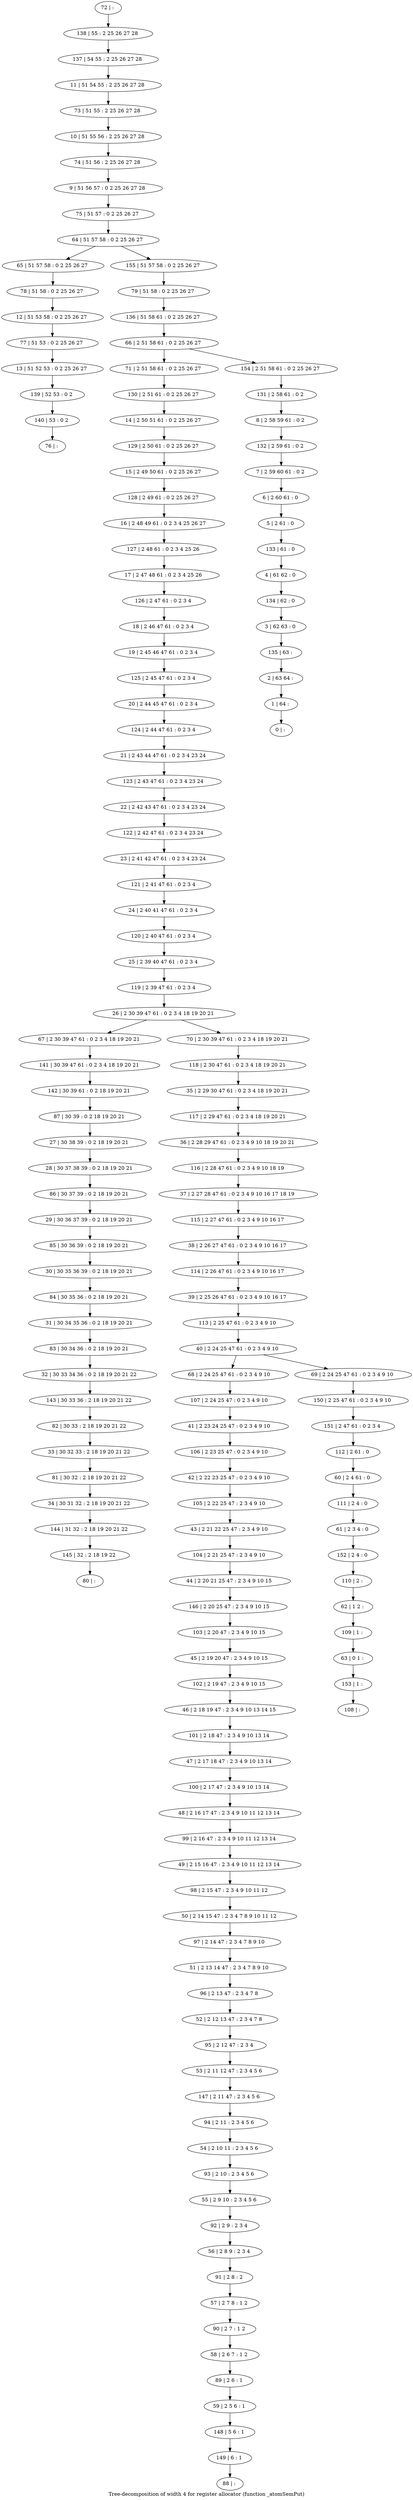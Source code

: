digraph G {
graph [label="Tree-decomposition of width 4 for register allocator (function _atomSemPut)"]
0[label="0 | : "];
1[label="1 | 64 : "];
2[label="2 | 63 64 : "];
3[label="3 | 62 63 : 0 "];
4[label="4 | 61 62 : 0 "];
5[label="5 | 2 61 : 0 "];
6[label="6 | 2 60 61 : 0 "];
7[label="7 | 2 59 60 61 : 0 2 "];
8[label="8 | 2 58 59 61 : 0 2 "];
9[label="9 | 51 56 57 : 0 2 25 26 27 28 "];
10[label="10 | 51 55 56 : 2 25 26 27 28 "];
11[label="11 | 51 54 55 : 2 25 26 27 28 "];
12[label="12 | 51 53 58 : 0 2 25 26 27 "];
13[label="13 | 51 52 53 : 0 2 25 26 27 "];
14[label="14 | 2 50 51 61 : 0 2 25 26 27 "];
15[label="15 | 2 49 50 61 : 0 2 25 26 27 "];
16[label="16 | 2 48 49 61 : 0 2 3 4 25 26 27 "];
17[label="17 | 2 47 48 61 : 0 2 3 4 25 26 "];
18[label="18 | 2 46 47 61 : 0 2 3 4 "];
19[label="19 | 2 45 46 47 61 : 0 2 3 4 "];
20[label="20 | 2 44 45 47 61 : 0 2 3 4 "];
21[label="21 | 2 43 44 47 61 : 0 2 3 4 23 24 "];
22[label="22 | 2 42 43 47 61 : 0 2 3 4 23 24 "];
23[label="23 | 2 41 42 47 61 : 0 2 3 4 23 24 "];
24[label="24 | 2 40 41 47 61 : 0 2 3 4 "];
25[label="25 | 2 39 40 47 61 : 0 2 3 4 "];
26[label="26 | 2 30 39 47 61 : 0 2 3 4 18 19 20 21 "];
27[label="27 | 30 38 39 : 0 2 18 19 20 21 "];
28[label="28 | 30 37 38 39 : 0 2 18 19 20 21 "];
29[label="29 | 30 36 37 39 : 0 2 18 19 20 21 "];
30[label="30 | 30 35 36 39 : 0 2 18 19 20 21 "];
31[label="31 | 30 34 35 36 : 0 2 18 19 20 21 "];
32[label="32 | 30 33 34 36 : 0 2 18 19 20 21 22 "];
33[label="33 | 30 32 33 : 2 18 19 20 21 22 "];
34[label="34 | 30 31 32 : 2 18 19 20 21 22 "];
35[label="35 | 2 29 30 47 61 : 0 2 3 4 18 19 20 21 "];
36[label="36 | 2 28 29 47 61 : 0 2 3 4 9 10 18 19 20 21 "];
37[label="37 | 2 27 28 47 61 : 0 2 3 4 9 10 16 17 18 19 "];
38[label="38 | 2 26 27 47 61 : 0 2 3 4 9 10 16 17 "];
39[label="39 | 2 25 26 47 61 : 0 2 3 4 9 10 16 17 "];
40[label="40 | 2 24 25 47 61 : 0 2 3 4 9 10 "];
41[label="41 | 2 23 24 25 47 : 0 2 3 4 9 10 "];
42[label="42 | 2 22 23 25 47 : 0 2 3 4 9 10 "];
43[label="43 | 2 21 22 25 47 : 2 3 4 9 10 "];
44[label="44 | 2 20 21 25 47 : 2 3 4 9 10 15 "];
45[label="45 | 2 19 20 47 : 2 3 4 9 10 15 "];
46[label="46 | 2 18 19 47 : 2 3 4 9 10 13 14 15 "];
47[label="47 | 2 17 18 47 : 2 3 4 9 10 13 14 "];
48[label="48 | 2 16 17 47 : 2 3 4 9 10 11 12 13 14 "];
49[label="49 | 2 15 16 47 : 2 3 4 9 10 11 12 13 14 "];
50[label="50 | 2 14 15 47 : 2 3 4 7 8 9 10 11 12 "];
51[label="51 | 2 13 14 47 : 2 3 4 7 8 9 10 "];
52[label="52 | 2 12 13 47 : 2 3 4 7 8 "];
53[label="53 | 2 11 12 47 : 2 3 4 5 6 "];
54[label="54 | 2 10 11 : 2 3 4 5 6 "];
55[label="55 | 2 9 10 : 2 3 4 5 6 "];
56[label="56 | 2 8 9 : 2 3 4 "];
57[label="57 | 2 7 8 : 1 2 "];
58[label="58 | 2 6 7 : 1 2 "];
59[label="59 | 2 5 6 : 1 "];
60[label="60 | 2 4 61 : 0 "];
61[label="61 | 2 3 4 : 0 "];
62[label="62 | 1 2 : "];
63[label="63 | 0 1 : "];
64[label="64 | 51 57 58 : 0 2 25 26 27 "];
65[label="65 | 51 57 58 : 0 2 25 26 27 "];
66[label="66 | 2 51 58 61 : 0 2 25 26 27 "];
67[label="67 | 2 30 39 47 61 : 0 2 3 4 18 19 20 21 "];
68[label="68 | 2 24 25 47 61 : 0 2 3 4 9 10 "];
69[label="69 | 2 24 25 47 61 : 0 2 3 4 9 10 "];
70[label="70 | 2 30 39 47 61 : 0 2 3 4 18 19 20 21 "];
71[label="71 | 2 51 58 61 : 0 2 25 26 27 "];
72[label="72 | : "];
73[label="73 | 51 55 : 2 25 26 27 28 "];
74[label="74 | 51 56 : 2 25 26 27 28 "];
75[label="75 | 51 57 : 0 2 25 26 27 "];
76[label="76 | : "];
77[label="77 | 51 53 : 0 2 25 26 27 "];
78[label="78 | 51 58 : 0 2 25 26 27 "];
79[label="79 | 51 58 : 0 2 25 26 27 "];
80[label="80 | : "];
81[label="81 | 30 32 : 2 18 19 20 21 22 "];
82[label="82 | 30 33 : 2 18 19 20 21 22 "];
83[label="83 | 30 34 36 : 0 2 18 19 20 21 "];
84[label="84 | 30 35 36 : 0 2 18 19 20 21 "];
85[label="85 | 30 36 39 : 0 2 18 19 20 21 "];
86[label="86 | 30 37 39 : 0 2 18 19 20 21 "];
87[label="87 | 30 39 : 0 2 18 19 20 21 "];
88[label="88 | : "];
89[label="89 | 2 6 : 1 "];
90[label="90 | 2 7 : 1 2 "];
91[label="91 | 2 8 : 2 "];
92[label="92 | 2 9 : 2 3 4 "];
93[label="93 | 2 10 : 2 3 4 5 6 "];
94[label="94 | 2 11 : 2 3 4 5 6 "];
95[label="95 | 2 12 47 : 2 3 4 "];
96[label="96 | 2 13 47 : 2 3 4 7 8 "];
97[label="97 | 2 14 47 : 2 3 4 7 8 9 10 "];
98[label="98 | 2 15 47 : 2 3 4 9 10 11 12 "];
99[label="99 | 2 16 47 : 2 3 4 9 10 11 12 13 14 "];
100[label="100 | 2 17 47 : 2 3 4 9 10 13 14 "];
101[label="101 | 2 18 47 : 2 3 4 9 10 13 14 "];
102[label="102 | 2 19 47 : 2 3 4 9 10 15 "];
103[label="103 | 2 20 47 : 2 3 4 9 10 15 "];
104[label="104 | 2 21 25 47 : 2 3 4 9 10 "];
105[label="105 | 2 22 25 47 : 2 3 4 9 10 "];
106[label="106 | 2 23 25 47 : 0 2 3 4 9 10 "];
107[label="107 | 2 24 25 47 : 0 2 3 4 9 10 "];
108[label="108 | : "];
109[label="109 | 1 : "];
110[label="110 | 2 : "];
111[label="111 | 2 4 : 0 "];
112[label="112 | 2 61 : 0 "];
113[label="113 | 2 25 47 61 : 0 2 3 4 9 10 "];
114[label="114 | 2 26 47 61 : 0 2 3 4 9 10 16 17 "];
115[label="115 | 2 27 47 61 : 0 2 3 4 9 10 16 17 "];
116[label="116 | 2 28 47 61 : 0 2 3 4 9 10 18 19 "];
117[label="117 | 2 29 47 61 : 0 2 3 4 18 19 20 21 "];
118[label="118 | 2 30 47 61 : 0 2 3 4 18 19 20 21 "];
119[label="119 | 2 39 47 61 : 0 2 3 4 "];
120[label="120 | 2 40 47 61 : 0 2 3 4 "];
121[label="121 | 2 41 47 61 : 0 2 3 4 "];
122[label="122 | 2 42 47 61 : 0 2 3 4 23 24 "];
123[label="123 | 2 43 47 61 : 0 2 3 4 23 24 "];
124[label="124 | 2 44 47 61 : 0 2 3 4 "];
125[label="125 | 2 45 47 61 : 0 2 3 4 "];
126[label="126 | 2 47 61 : 0 2 3 4 "];
127[label="127 | 2 48 61 : 0 2 3 4 25 26 "];
128[label="128 | 2 49 61 : 0 2 25 26 27 "];
129[label="129 | 2 50 61 : 0 2 25 26 27 "];
130[label="130 | 2 51 61 : 0 2 25 26 27 "];
131[label="131 | 2 58 61 : 0 2 "];
132[label="132 | 2 59 61 : 0 2 "];
133[label="133 | 61 : 0 "];
134[label="134 | 62 : 0 "];
135[label="135 | 63 : "];
136[label="136 | 51 58 61 : 0 2 25 26 27 "];
137[label="137 | 54 55 : 2 25 26 27 28 "];
138[label="138 | 55 : 2 25 26 27 28 "];
139[label="139 | 52 53 : 0 2 "];
140[label="140 | 53 : 0 2 "];
141[label="141 | 30 39 47 61 : 0 2 3 4 18 19 20 21 "];
142[label="142 | 30 39 61 : 0 2 18 19 20 21 "];
143[label="143 | 30 33 36 : 2 18 19 20 21 22 "];
144[label="144 | 31 32 : 2 18 19 20 21 22 "];
145[label="145 | 32 : 2 18 19 22 "];
146[label="146 | 2 20 25 47 : 2 3 4 9 10 15 "];
147[label="147 | 2 11 47 : 2 3 4 5 6 "];
148[label="148 | 5 6 : 1 "];
149[label="149 | 6 : 1 "];
150[label="150 | 2 25 47 61 : 0 2 3 4 9 10 "];
151[label="151 | 2 47 61 : 0 2 3 4 "];
152[label="152 | 2 4 : 0 "];
153[label="153 | 1 : "];
154[label="154 | 2 51 58 61 : 0 2 25 26 27 "];
155[label="155 | 51 57 58 : 0 2 25 26 27 "];
18->19 ;
27->28 ;
26->67 ;
40->68 ;
40->69 ;
26->70 ;
77->13 ;
12->77 ;
78->12 ;
65->78 ;
81->34 ;
33->81 ;
82->33 ;
83->32 ;
31->83 ;
84->31 ;
30->84 ;
85->30 ;
29->85 ;
86->29 ;
28->86 ;
87->27 ;
89->59 ;
58->89 ;
90->58 ;
57->90 ;
91->57 ;
56->91 ;
92->56 ;
55->92 ;
93->55 ;
54->93 ;
94->54 ;
95->53 ;
52->95 ;
96->52 ;
51->96 ;
97->51 ;
50->97 ;
98->50 ;
49->98 ;
99->49 ;
48->99 ;
100->48 ;
47->100 ;
101->47 ;
46->101 ;
102->46 ;
45->102 ;
103->45 ;
104->44 ;
43->104 ;
105->43 ;
42->105 ;
106->42 ;
41->106 ;
107->41 ;
68->107 ;
109->63 ;
62->109 ;
110->62 ;
111->61 ;
60->111 ;
112->60 ;
113->40 ;
39->113 ;
114->39 ;
38->114 ;
115->38 ;
37->115 ;
116->37 ;
36->116 ;
117->36 ;
35->117 ;
118->35 ;
70->118 ;
119->26 ;
25->119 ;
120->25 ;
24->120 ;
121->24 ;
23->121 ;
122->23 ;
22->122 ;
123->22 ;
21->123 ;
124->21 ;
20->124 ;
125->20 ;
19->125 ;
126->18 ;
17->126 ;
127->17 ;
16->127 ;
128->16 ;
15->128 ;
129->15 ;
14->129 ;
130->14 ;
71->130 ;
13->139 ;
140->76 ;
139->140 ;
67->141 ;
142->87 ;
141->142 ;
143->82 ;
32->143 ;
34->144 ;
145->80 ;
144->145 ;
146->103 ;
44->146 ;
147->94 ;
53->147 ;
59->148 ;
149->88 ;
148->149 ;
69->150 ;
151->112 ;
150->151 ;
152->110 ;
61->152 ;
153->108 ;
63->153 ;
72->138 ;
138->137 ;
137->11 ;
11->73 ;
73->10 ;
10->74 ;
74->9 ;
9->75 ;
75->64 ;
79->136 ;
136->66 ;
131->8 ;
8->132 ;
132->7 ;
7->6 ;
6->5 ;
5->133 ;
133->4 ;
4->134 ;
134->3 ;
3->135 ;
135->2 ;
2->1 ;
1->0 ;
154->131 ;
155->79 ;
66->71 ;
66->154 ;
64->65 ;
64->155 ;
}
